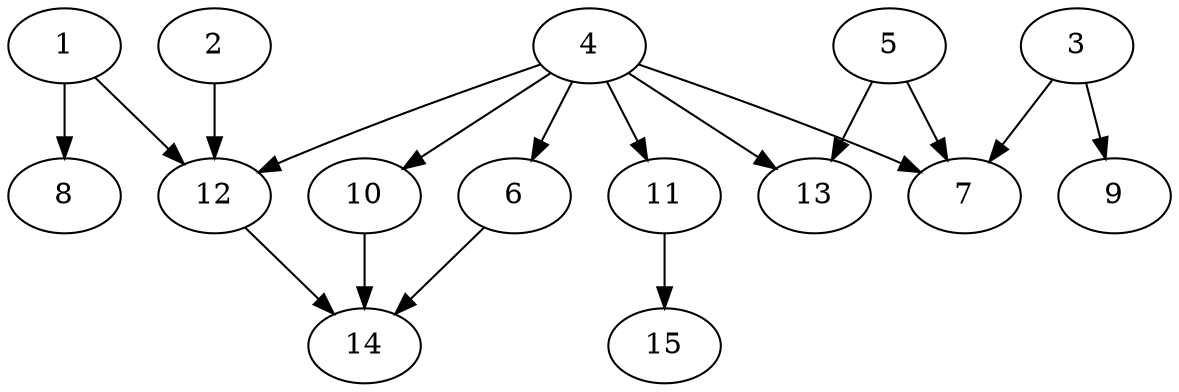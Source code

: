 // DAG automatically generated by daggen at Thu Oct  3 13:59:27 2019
// ./daggen --dot -n 15 --ccr 0.4 --fat 0.9 --regular 0.5 --density 0.5 --mindata 5242880 --maxdata 52428800 
digraph G {
  1 [size="23715840", alpha="0.17", expect_size="9486336"] 
  1 -> 8 [size ="9486336"]
  1 -> 12 [size ="9486336"]
  2 [size="28963840", alpha="0.11", expect_size="11585536"] 
  2 -> 12 [size ="11585536"]
  3 [size="95651840", alpha="0.07", expect_size="38260736"] 
  3 -> 7 [size ="38260736"]
  3 -> 9 [size ="38260736"]
  4 [size="23569920", alpha="0.05", expect_size="9427968"] 
  4 -> 6 [size ="9427968"]
  4 -> 7 [size ="9427968"]
  4 -> 10 [size ="9427968"]
  4 -> 11 [size ="9427968"]
  4 -> 12 [size ="9427968"]
  4 -> 13 [size ="9427968"]
  5 [size="122508800", alpha="0.04", expect_size="49003520"] 
  5 -> 7 [size ="49003520"]
  5 -> 13 [size ="49003520"]
  6 [size="41070080", alpha="0.02", expect_size="16428032"] 
  6 -> 14 [size ="16428032"]
  7 [size="46161920", alpha="0.02", expect_size="18464768"] 
  8 [size="20948480", alpha="0.17", expect_size="8379392"] 
  9 [size="78369280", alpha="0.03", expect_size="31347712"] 
  10 [size="110673920", alpha="0.09", expect_size="44269568"] 
  10 -> 14 [size ="44269568"]
  11 [size="44203520", alpha="0.17", expect_size="17681408"] 
  11 -> 15 [size ="17681408"]
  12 [size="29143040", alpha="0.03", expect_size="11657216"] 
  12 -> 14 [size ="11657216"]
  13 [size="95784960", alpha="0.18", expect_size="38313984"] 
  14 [size="20733440", alpha="0.11", expect_size="8293376"] 
  15 [size="49615360", alpha="0.10", expect_size="19846144"] 
}

